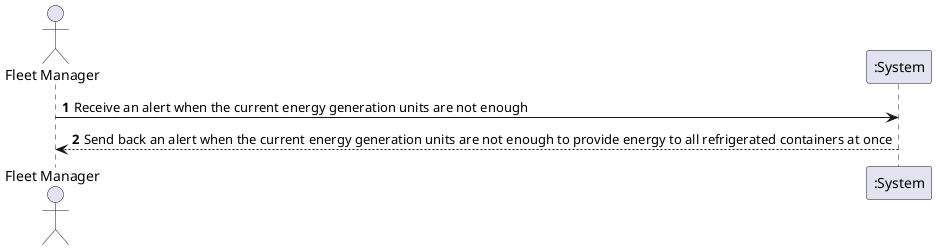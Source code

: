 @startuml
autonumber
'hide footbox
actor "Fleet Manager" as ADM

participant ":System" as Sys

ADM -> Sys : Receive an alert when the current energy generation units are not enough
Sys --> ADM : Send back an alert when the current energy generation units are not enough to provide energy to all refrigerated containers at once

@enduml